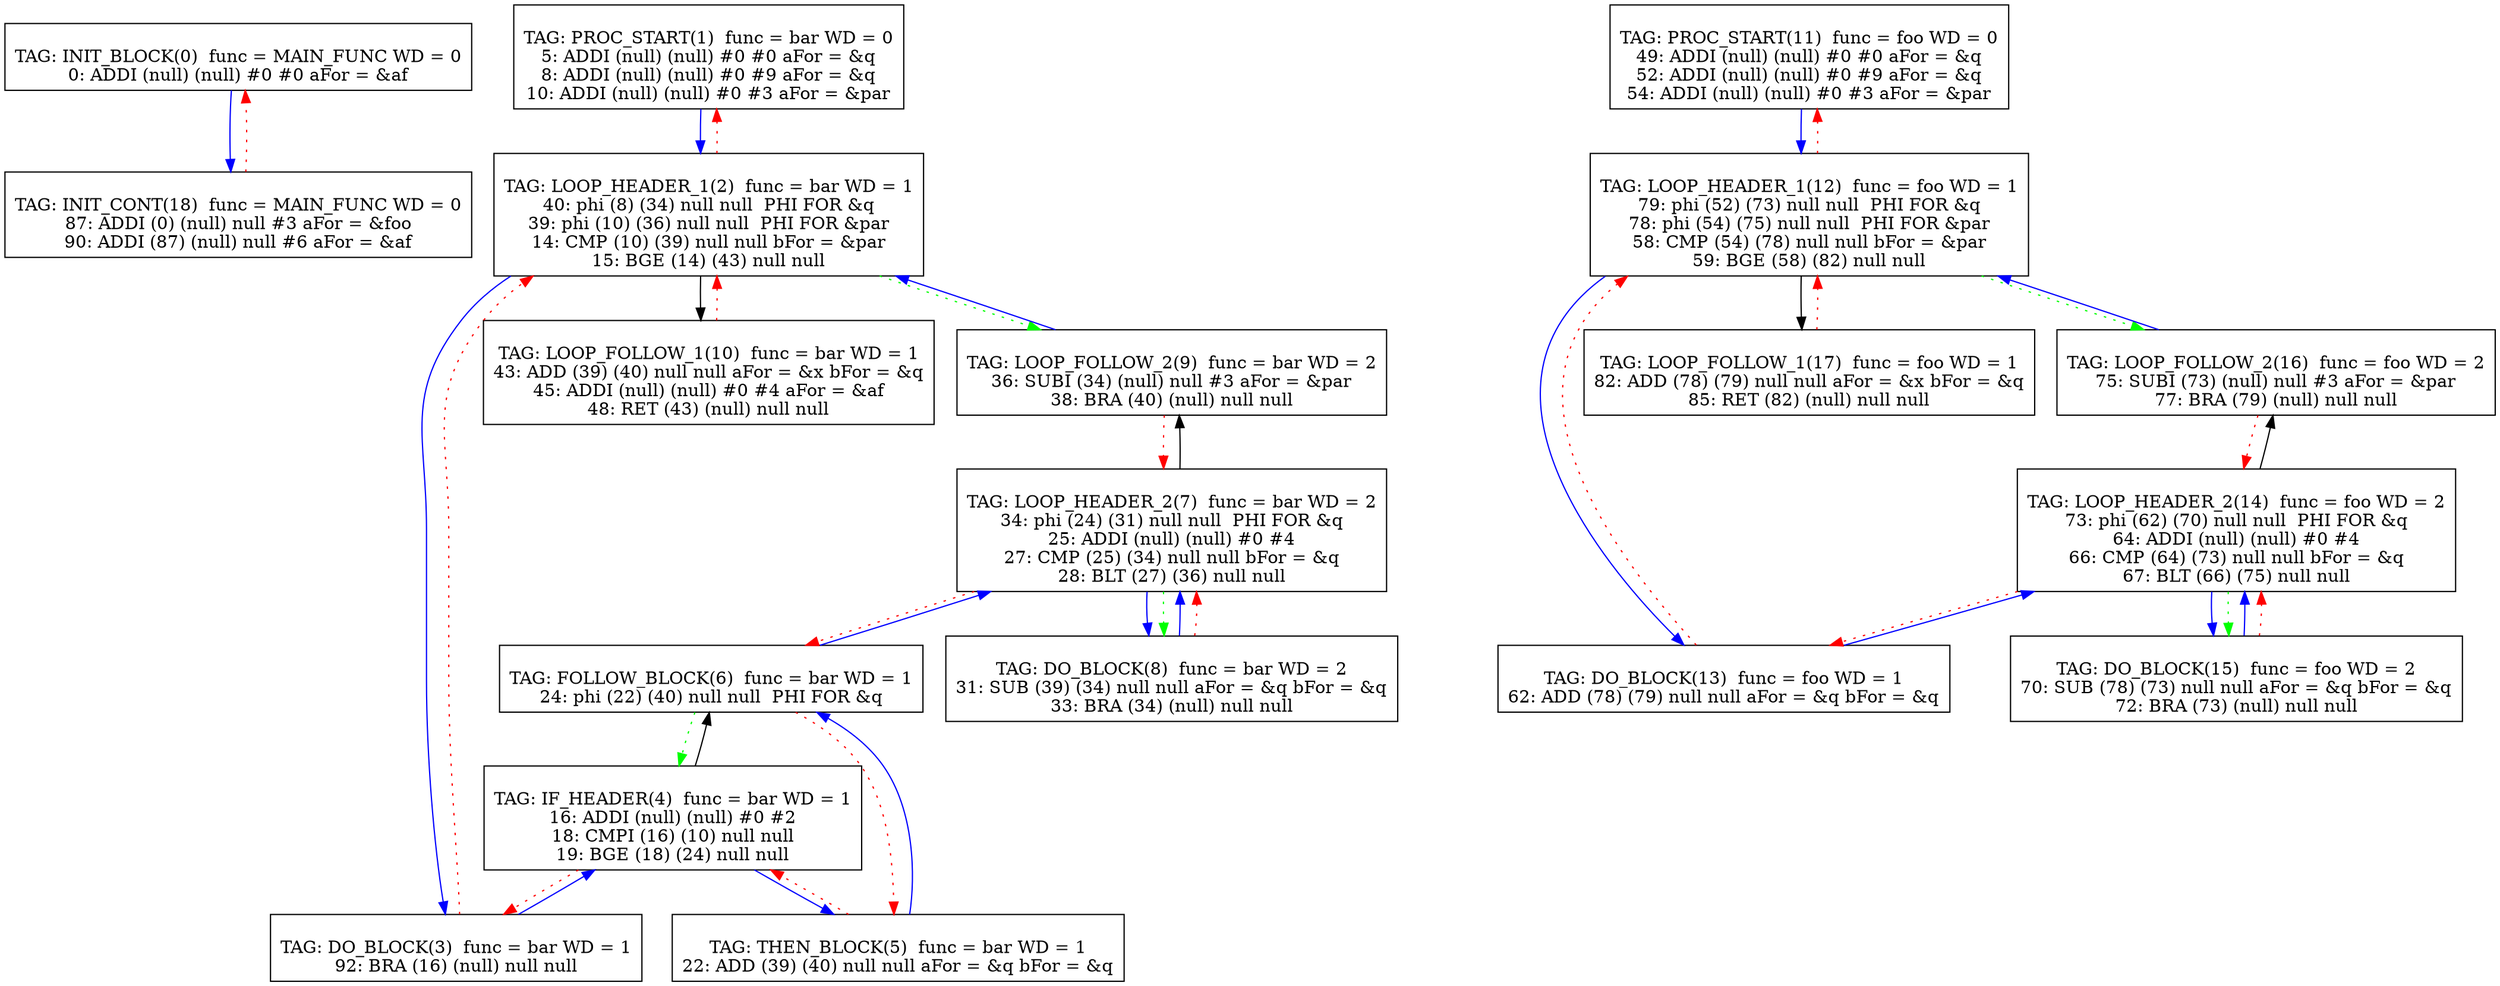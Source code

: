 digraph {
0[label="
TAG: INIT_BLOCK(0)  func = MAIN_FUNC WD = 0
0: ADDI (null) (null) #0 #0 aFor = &af
"];
0[shape=box];
0 -> 18[color=blue]
1[label="
TAG: PROC_START(1)  func = bar WD = 0
5: ADDI (null) (null) #0 #0 aFor = &q
8: ADDI (null) (null) #0 #9 aFor = &q
10: ADDI (null) (null) #0 #3 aFor = &par
"];
1[shape=box];
1 -> 2[color=blue]
2[label="
TAG: LOOP_HEADER_1(2)  func = bar WD = 1
40: phi (8) (34) null null  PHI FOR &q
39: phi (10) (36) null null  PHI FOR &par
14: CMP (10) (39) null null bFor = &par
15: BGE (14) (43) null null
"];
2[shape=box];
2 -> 3[color=blue]
2 -> 10[color=black]
2 -> 1[color=red][style=dotted]
2 -> 9[color=green][style=dotted]
3[label="
TAG: DO_BLOCK(3)  func = bar WD = 1
92: BRA (16) (null) null null
"];
3[shape=box];
3 -> 4[color=blue]
3 -> 2[color=red][style=dotted]
4[label="
TAG: IF_HEADER(4)  func = bar WD = 1
16: ADDI (null) (null) #0 #2
18: CMPI (16) (10) null null
19: BGE (18) (24) null null
"];
4[shape=box];
4 -> 5[color=blue]
4 -> 6[color=black]
4 -> 3[color=red][style=dotted]
5[label="
TAG: THEN_BLOCK(5)  func = bar WD = 1
22: ADD (39) (40) null null aFor = &q bFor = &q
"];
5[shape=box];
5 -> 6[color=blue]
5 -> 4[color=red][style=dotted]
6[label="
TAG: FOLLOW_BLOCK(6)  func = bar WD = 1
24: phi (22) (40) null null  PHI FOR &q
"];
6[shape=box];
6 -> 7[color=blue]
6 -> 5[color=red][style=dotted]
6 -> 4[color=green][style=dotted]
7[label="
TAG: LOOP_HEADER_2(7)  func = bar WD = 2
34: phi (24) (31) null null  PHI FOR &q
25: ADDI (null) (null) #0 #4
27: CMP (25) (34) null null bFor = &q
28: BLT (27) (36) null null
"];
7[shape=box];
7 -> 8[color=blue]
7 -> 9[color=black]
7 -> 6[color=red][style=dotted]
7 -> 8[color=green][style=dotted]
8[label="
TAG: DO_BLOCK(8)  func = bar WD = 2
31: SUB (39) (34) null null aFor = &q bFor = &q
33: BRA (34) (null) null null
"];
8[shape=box];
8 -> 7[color=blue]
8 -> 7[color=red][style=dotted]
9[label="
TAG: LOOP_FOLLOW_2(9)  func = bar WD = 2
36: SUBI (34) (null) null #3 aFor = &par
38: BRA (40) (null) null null
"];
9[shape=box];
9 -> 2[color=blue]
9 -> 7[color=red][style=dotted]
10[label="
TAG: LOOP_FOLLOW_1(10)  func = bar WD = 1
43: ADD (39) (40) null null aFor = &x bFor = &q
45: ADDI (null) (null) #0 #4 aFor = &af
48: RET (43) (null) null null
"];
10[shape=box];
10 -> 2[color=red][style=dotted]
11[label="
TAG: PROC_START(11)  func = foo WD = 0
49: ADDI (null) (null) #0 #0 aFor = &q
52: ADDI (null) (null) #0 #9 aFor = &q
54: ADDI (null) (null) #0 #3 aFor = &par
"];
11[shape=box];
11 -> 12[color=blue]
12[label="
TAG: LOOP_HEADER_1(12)  func = foo WD = 1
79: phi (52) (73) null null  PHI FOR &q
78: phi (54) (75) null null  PHI FOR &par
58: CMP (54) (78) null null bFor = &par
59: BGE (58) (82) null null
"];
12[shape=box];
12 -> 13[color=blue]
12 -> 17[color=black]
12 -> 11[color=red][style=dotted]
12 -> 16[color=green][style=dotted]
13[label="
TAG: DO_BLOCK(13)  func = foo WD = 1
62: ADD (78) (79) null null aFor = &q bFor = &q
"];
13[shape=box];
13 -> 14[color=blue]
13 -> 12[color=red][style=dotted]
14[label="
TAG: LOOP_HEADER_2(14)  func = foo WD = 2
73: phi (62) (70) null null  PHI FOR &q
64: ADDI (null) (null) #0 #4
66: CMP (64) (73) null null bFor = &q
67: BLT (66) (75) null null
"];
14[shape=box];
14 -> 15[color=blue]
14 -> 16[color=black]
14 -> 13[color=red][style=dotted]
14 -> 15[color=green][style=dotted]
15[label="
TAG: DO_BLOCK(15)  func = foo WD = 2
70: SUB (78) (73) null null aFor = &q bFor = &q
72: BRA (73) (null) null null
"];
15[shape=box];
15 -> 14[color=blue]
15 -> 14[color=red][style=dotted]
16[label="
TAG: LOOP_FOLLOW_2(16)  func = foo WD = 2
75: SUBI (73) (null) null #3 aFor = &par
77: BRA (79) (null) null null
"];
16[shape=box];
16 -> 12[color=blue]
16 -> 14[color=red][style=dotted]
17[label="
TAG: LOOP_FOLLOW_1(17)  func = foo WD = 1
82: ADD (78) (79) null null aFor = &x bFor = &q
85: RET (82) (null) null null
"];
17[shape=box];
17 -> 12[color=red][style=dotted]
18[label="
TAG: INIT_CONT(18)  func = MAIN_FUNC WD = 0
87: ADDI (0) (null) null #3 aFor = &foo
90: ADDI (87) (null) null #6 aFor = &af
"];
18[shape=box];
18 -> 0[color=red][style=dotted]
}